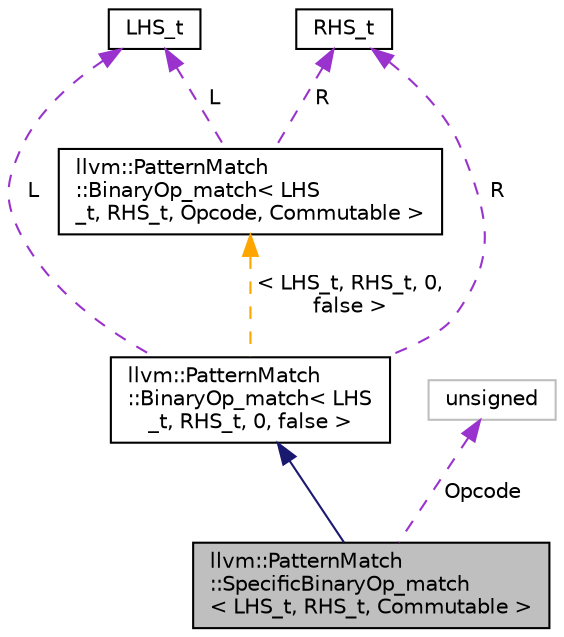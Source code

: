digraph "llvm::PatternMatch::SpecificBinaryOp_match&lt; LHS_t, RHS_t, Commutable &gt;"
{
 // LATEX_PDF_SIZE
  bgcolor="transparent";
  edge [fontname="Helvetica",fontsize="10",labelfontname="Helvetica",labelfontsize="10"];
  node [fontname="Helvetica",fontsize="10",shape=record];
  Node1 [label="llvm::PatternMatch\l::SpecificBinaryOp_match\l\< LHS_t, RHS_t, Commutable \>",height=0.2,width=0.4,color="black", fillcolor="grey75", style="filled", fontcolor="black",tooltip=" "];
  Node2 -> Node1 [dir="back",color="midnightblue",fontsize="10",style="solid",fontname="Helvetica"];
  Node2 [label="llvm::PatternMatch\l::BinaryOp_match\< LHS\l_t, RHS_t, 0, false \>",height=0.2,width=0.4,color="black",URL="$structllvm_1_1PatternMatch_1_1BinaryOp__match.html",tooltip=" "];
  Node3 -> Node2 [dir="back",color="darkorchid3",fontsize="10",style="dashed",label=" L" ,fontname="Helvetica"];
  Node3 [label="LHS_t",height=0.2,width=0.4,color="black",URL="$classLHS__t.html",tooltip=" "];
  Node4 -> Node2 [dir="back",color="darkorchid3",fontsize="10",style="dashed",label=" R" ,fontname="Helvetica"];
  Node4 [label="RHS_t",height=0.2,width=0.4,color="black",URL="$classRHS__t.html",tooltip=" "];
  Node5 -> Node2 [dir="back",color="orange",fontsize="10",style="dashed",label=" \< LHS_t, RHS_t, 0,\l false \>" ,fontname="Helvetica"];
  Node5 [label="llvm::PatternMatch\l::BinaryOp_match\< LHS\l_t, RHS_t, Opcode, Commutable \>",height=0.2,width=0.4,color="black",URL="$structllvm_1_1PatternMatch_1_1BinaryOp__match.html",tooltip=" "];
  Node3 -> Node5 [dir="back",color="darkorchid3",fontsize="10",style="dashed",label=" L" ,fontname="Helvetica"];
  Node4 -> Node5 [dir="back",color="darkorchid3",fontsize="10",style="dashed",label=" R" ,fontname="Helvetica"];
  Node6 -> Node1 [dir="back",color="darkorchid3",fontsize="10",style="dashed",label=" Opcode" ,fontname="Helvetica"];
  Node6 [label="unsigned",height=0.2,width=0.4,color="grey75",tooltip=" "];
}
